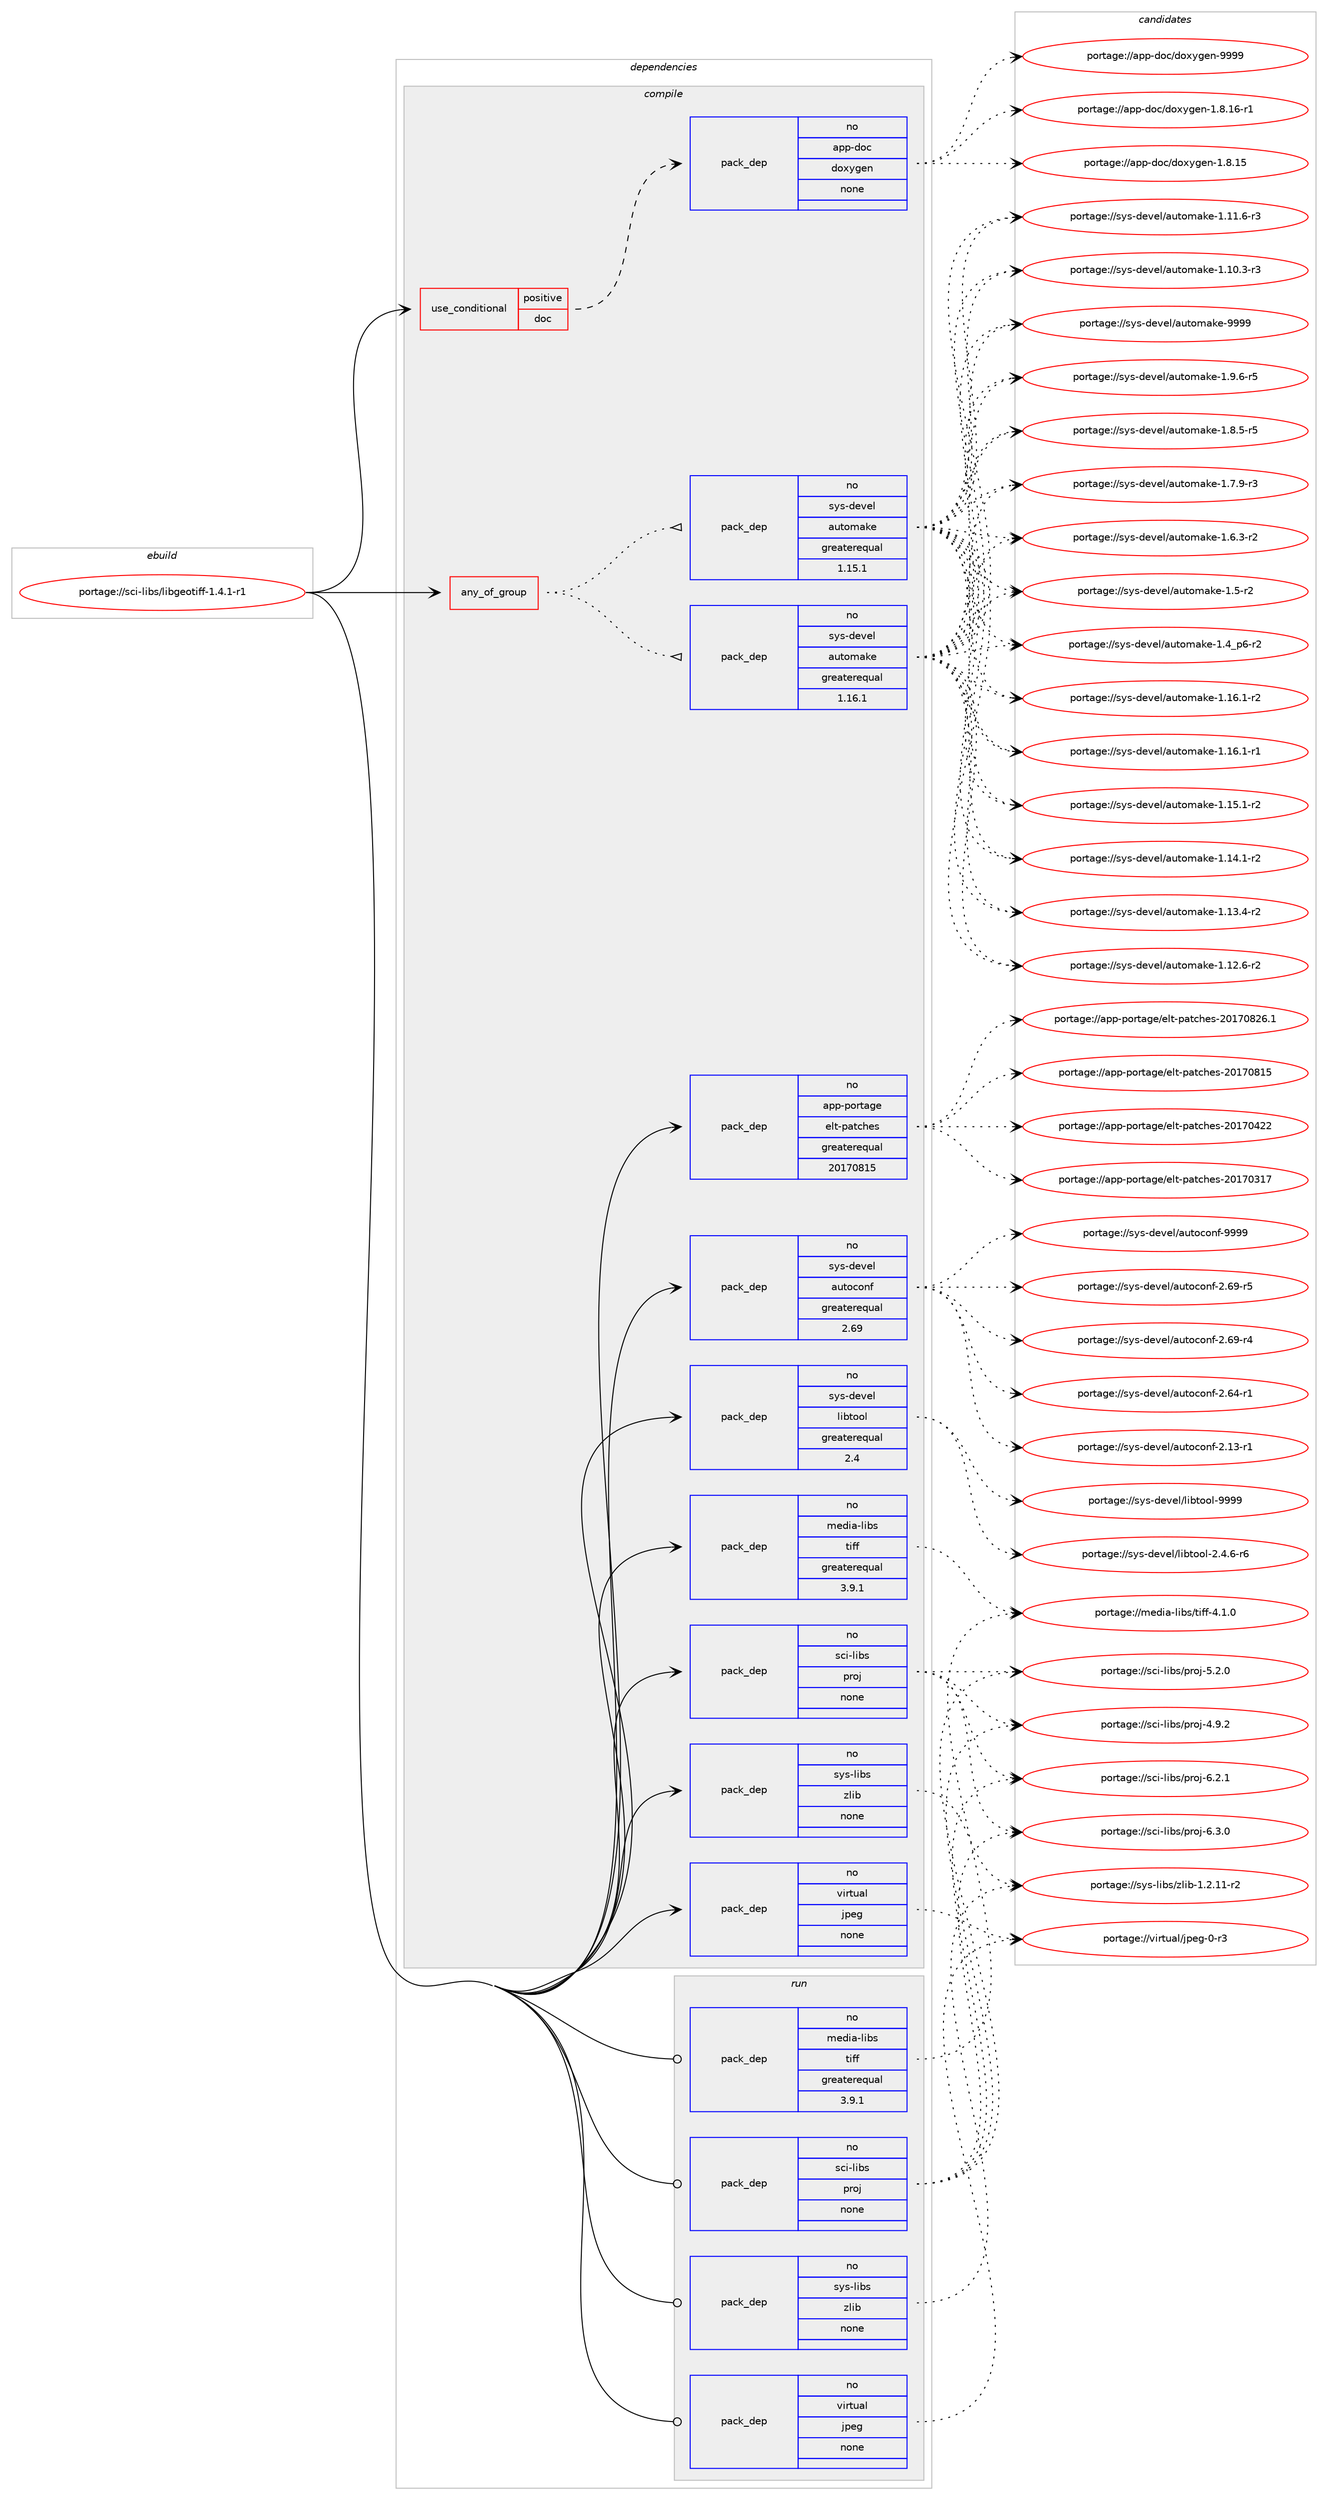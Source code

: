 digraph prolog {

# *************
# Graph options
# *************

newrank=true;
concentrate=true;
compound=true;
graph [rankdir=LR,fontname=Helvetica,fontsize=10,ranksep=1.5];#, ranksep=2.5, nodesep=0.2];
edge  [arrowhead=vee];
node  [fontname=Helvetica,fontsize=10];

# **********
# The ebuild
# **********

subgraph cluster_leftcol {
color=gray;
rank=same;
label=<<i>ebuild</i>>;
id [label="portage://sci-libs/libgeotiff-1.4.1-r1", color=red, width=4, href="../sci-libs/libgeotiff-1.4.1-r1.svg"];
}

# ****************
# The dependencies
# ****************

subgraph cluster_midcol {
color=gray;
label=<<i>dependencies</i>>;
subgraph cluster_compile {
fillcolor="#eeeeee";
style=filled;
label=<<i>compile</i>>;
subgraph any1458 {
dependency91165 [label=<<TABLE BORDER="0" CELLBORDER="1" CELLSPACING="0" CELLPADDING="4"><TR><TD CELLPADDING="10">any_of_group</TD></TR></TABLE>>, shape=none, color=red];subgraph pack71333 {
dependency91166 [label=<<TABLE BORDER="0" CELLBORDER="1" CELLSPACING="0" CELLPADDING="4" WIDTH="220"><TR><TD ROWSPAN="6" CELLPADDING="30">pack_dep</TD></TR><TR><TD WIDTH="110">no</TD></TR><TR><TD>sys-devel</TD></TR><TR><TD>automake</TD></TR><TR><TD>greaterequal</TD></TR><TR><TD>1.16.1</TD></TR></TABLE>>, shape=none, color=blue];
}
dependency91165:e -> dependency91166:w [weight=20,style="dotted",arrowhead="oinv"];
subgraph pack71334 {
dependency91167 [label=<<TABLE BORDER="0" CELLBORDER="1" CELLSPACING="0" CELLPADDING="4" WIDTH="220"><TR><TD ROWSPAN="6" CELLPADDING="30">pack_dep</TD></TR><TR><TD WIDTH="110">no</TD></TR><TR><TD>sys-devel</TD></TR><TR><TD>automake</TD></TR><TR><TD>greaterequal</TD></TR><TR><TD>1.15.1</TD></TR></TABLE>>, shape=none, color=blue];
}
dependency91165:e -> dependency91167:w [weight=20,style="dotted",arrowhead="oinv"];
}
id:e -> dependency91165:w [weight=20,style="solid",arrowhead="vee"];
subgraph cond18290 {
dependency91168 [label=<<TABLE BORDER="0" CELLBORDER="1" CELLSPACING="0" CELLPADDING="4"><TR><TD ROWSPAN="3" CELLPADDING="10">use_conditional</TD></TR><TR><TD>positive</TD></TR><TR><TD>doc</TD></TR></TABLE>>, shape=none, color=red];
subgraph pack71335 {
dependency91169 [label=<<TABLE BORDER="0" CELLBORDER="1" CELLSPACING="0" CELLPADDING="4" WIDTH="220"><TR><TD ROWSPAN="6" CELLPADDING="30">pack_dep</TD></TR><TR><TD WIDTH="110">no</TD></TR><TR><TD>app-doc</TD></TR><TR><TD>doxygen</TD></TR><TR><TD>none</TD></TR><TR><TD></TD></TR></TABLE>>, shape=none, color=blue];
}
dependency91168:e -> dependency91169:w [weight=20,style="dashed",arrowhead="vee"];
}
id:e -> dependency91168:w [weight=20,style="solid",arrowhead="vee"];
subgraph pack71336 {
dependency91170 [label=<<TABLE BORDER="0" CELLBORDER="1" CELLSPACING="0" CELLPADDING="4" WIDTH="220"><TR><TD ROWSPAN="6" CELLPADDING="30">pack_dep</TD></TR><TR><TD WIDTH="110">no</TD></TR><TR><TD>app-portage</TD></TR><TR><TD>elt-patches</TD></TR><TR><TD>greaterequal</TD></TR><TR><TD>20170815</TD></TR></TABLE>>, shape=none, color=blue];
}
id:e -> dependency91170:w [weight=20,style="solid",arrowhead="vee"];
subgraph pack71337 {
dependency91171 [label=<<TABLE BORDER="0" CELLBORDER="1" CELLSPACING="0" CELLPADDING="4" WIDTH="220"><TR><TD ROWSPAN="6" CELLPADDING="30">pack_dep</TD></TR><TR><TD WIDTH="110">no</TD></TR><TR><TD>media-libs</TD></TR><TR><TD>tiff</TD></TR><TR><TD>greaterequal</TD></TR><TR><TD>3.9.1</TD></TR></TABLE>>, shape=none, color=blue];
}
id:e -> dependency91171:w [weight=20,style="solid",arrowhead="vee"];
subgraph pack71338 {
dependency91172 [label=<<TABLE BORDER="0" CELLBORDER="1" CELLSPACING="0" CELLPADDING="4" WIDTH="220"><TR><TD ROWSPAN="6" CELLPADDING="30">pack_dep</TD></TR><TR><TD WIDTH="110">no</TD></TR><TR><TD>sci-libs</TD></TR><TR><TD>proj</TD></TR><TR><TD>none</TD></TR><TR><TD></TD></TR></TABLE>>, shape=none, color=blue];
}
id:e -> dependency91172:w [weight=20,style="solid",arrowhead="vee"];
subgraph pack71339 {
dependency91173 [label=<<TABLE BORDER="0" CELLBORDER="1" CELLSPACING="0" CELLPADDING="4" WIDTH="220"><TR><TD ROWSPAN="6" CELLPADDING="30">pack_dep</TD></TR><TR><TD WIDTH="110">no</TD></TR><TR><TD>sys-devel</TD></TR><TR><TD>autoconf</TD></TR><TR><TD>greaterequal</TD></TR><TR><TD>2.69</TD></TR></TABLE>>, shape=none, color=blue];
}
id:e -> dependency91173:w [weight=20,style="solid",arrowhead="vee"];
subgraph pack71340 {
dependency91174 [label=<<TABLE BORDER="0" CELLBORDER="1" CELLSPACING="0" CELLPADDING="4" WIDTH="220"><TR><TD ROWSPAN="6" CELLPADDING="30">pack_dep</TD></TR><TR><TD WIDTH="110">no</TD></TR><TR><TD>sys-devel</TD></TR><TR><TD>libtool</TD></TR><TR><TD>greaterequal</TD></TR><TR><TD>2.4</TD></TR></TABLE>>, shape=none, color=blue];
}
id:e -> dependency91174:w [weight=20,style="solid",arrowhead="vee"];
subgraph pack71341 {
dependency91175 [label=<<TABLE BORDER="0" CELLBORDER="1" CELLSPACING="0" CELLPADDING="4" WIDTH="220"><TR><TD ROWSPAN="6" CELLPADDING="30">pack_dep</TD></TR><TR><TD WIDTH="110">no</TD></TR><TR><TD>sys-libs</TD></TR><TR><TD>zlib</TD></TR><TR><TD>none</TD></TR><TR><TD></TD></TR></TABLE>>, shape=none, color=blue];
}
id:e -> dependency91175:w [weight=20,style="solid",arrowhead="vee"];
subgraph pack71342 {
dependency91176 [label=<<TABLE BORDER="0" CELLBORDER="1" CELLSPACING="0" CELLPADDING="4" WIDTH="220"><TR><TD ROWSPAN="6" CELLPADDING="30">pack_dep</TD></TR><TR><TD WIDTH="110">no</TD></TR><TR><TD>virtual</TD></TR><TR><TD>jpeg</TD></TR><TR><TD>none</TD></TR><TR><TD></TD></TR></TABLE>>, shape=none, color=blue];
}
id:e -> dependency91176:w [weight=20,style="solid",arrowhead="vee"];
}
subgraph cluster_compileandrun {
fillcolor="#eeeeee";
style=filled;
label=<<i>compile and run</i>>;
}
subgraph cluster_run {
fillcolor="#eeeeee";
style=filled;
label=<<i>run</i>>;
subgraph pack71343 {
dependency91177 [label=<<TABLE BORDER="0" CELLBORDER="1" CELLSPACING="0" CELLPADDING="4" WIDTH="220"><TR><TD ROWSPAN="6" CELLPADDING="30">pack_dep</TD></TR><TR><TD WIDTH="110">no</TD></TR><TR><TD>media-libs</TD></TR><TR><TD>tiff</TD></TR><TR><TD>greaterequal</TD></TR><TR><TD>3.9.1</TD></TR></TABLE>>, shape=none, color=blue];
}
id:e -> dependency91177:w [weight=20,style="solid",arrowhead="odot"];
subgraph pack71344 {
dependency91178 [label=<<TABLE BORDER="0" CELLBORDER="1" CELLSPACING="0" CELLPADDING="4" WIDTH="220"><TR><TD ROWSPAN="6" CELLPADDING="30">pack_dep</TD></TR><TR><TD WIDTH="110">no</TD></TR><TR><TD>sci-libs</TD></TR><TR><TD>proj</TD></TR><TR><TD>none</TD></TR><TR><TD></TD></TR></TABLE>>, shape=none, color=blue];
}
id:e -> dependency91178:w [weight=20,style="solid",arrowhead="odot"];
subgraph pack71345 {
dependency91179 [label=<<TABLE BORDER="0" CELLBORDER="1" CELLSPACING="0" CELLPADDING="4" WIDTH="220"><TR><TD ROWSPAN="6" CELLPADDING="30">pack_dep</TD></TR><TR><TD WIDTH="110">no</TD></TR><TR><TD>sys-libs</TD></TR><TR><TD>zlib</TD></TR><TR><TD>none</TD></TR><TR><TD></TD></TR></TABLE>>, shape=none, color=blue];
}
id:e -> dependency91179:w [weight=20,style="solid",arrowhead="odot"];
subgraph pack71346 {
dependency91180 [label=<<TABLE BORDER="0" CELLBORDER="1" CELLSPACING="0" CELLPADDING="4" WIDTH="220"><TR><TD ROWSPAN="6" CELLPADDING="30">pack_dep</TD></TR><TR><TD WIDTH="110">no</TD></TR><TR><TD>virtual</TD></TR><TR><TD>jpeg</TD></TR><TR><TD>none</TD></TR><TR><TD></TD></TR></TABLE>>, shape=none, color=blue];
}
id:e -> dependency91180:w [weight=20,style="solid",arrowhead="odot"];
}
}

# **************
# The candidates
# **************

subgraph cluster_choices {
rank=same;
color=gray;
label=<<i>candidates</i>>;

subgraph choice71333 {
color=black;
nodesep=1;
choice115121115451001011181011084797117116111109971071014557575757 [label="portage://sys-devel/automake-9999", color=red, width=4,href="../sys-devel/automake-9999.svg"];
choice115121115451001011181011084797117116111109971071014549465746544511453 [label="portage://sys-devel/automake-1.9.6-r5", color=red, width=4,href="../sys-devel/automake-1.9.6-r5.svg"];
choice115121115451001011181011084797117116111109971071014549465646534511453 [label="portage://sys-devel/automake-1.8.5-r5", color=red, width=4,href="../sys-devel/automake-1.8.5-r5.svg"];
choice115121115451001011181011084797117116111109971071014549465546574511451 [label="portage://sys-devel/automake-1.7.9-r3", color=red, width=4,href="../sys-devel/automake-1.7.9-r3.svg"];
choice115121115451001011181011084797117116111109971071014549465446514511450 [label="portage://sys-devel/automake-1.6.3-r2", color=red, width=4,href="../sys-devel/automake-1.6.3-r2.svg"];
choice11512111545100101118101108479711711611110997107101454946534511450 [label="portage://sys-devel/automake-1.5-r2", color=red, width=4,href="../sys-devel/automake-1.5-r2.svg"];
choice115121115451001011181011084797117116111109971071014549465295112544511450 [label="portage://sys-devel/automake-1.4_p6-r2", color=red, width=4,href="../sys-devel/automake-1.4_p6-r2.svg"];
choice11512111545100101118101108479711711611110997107101454946495446494511450 [label="portage://sys-devel/automake-1.16.1-r2", color=red, width=4,href="../sys-devel/automake-1.16.1-r2.svg"];
choice11512111545100101118101108479711711611110997107101454946495446494511449 [label="portage://sys-devel/automake-1.16.1-r1", color=red, width=4,href="../sys-devel/automake-1.16.1-r1.svg"];
choice11512111545100101118101108479711711611110997107101454946495346494511450 [label="portage://sys-devel/automake-1.15.1-r2", color=red, width=4,href="../sys-devel/automake-1.15.1-r2.svg"];
choice11512111545100101118101108479711711611110997107101454946495246494511450 [label="portage://sys-devel/automake-1.14.1-r2", color=red, width=4,href="../sys-devel/automake-1.14.1-r2.svg"];
choice11512111545100101118101108479711711611110997107101454946495146524511450 [label="portage://sys-devel/automake-1.13.4-r2", color=red, width=4,href="../sys-devel/automake-1.13.4-r2.svg"];
choice11512111545100101118101108479711711611110997107101454946495046544511450 [label="portage://sys-devel/automake-1.12.6-r2", color=red, width=4,href="../sys-devel/automake-1.12.6-r2.svg"];
choice11512111545100101118101108479711711611110997107101454946494946544511451 [label="portage://sys-devel/automake-1.11.6-r3", color=red, width=4,href="../sys-devel/automake-1.11.6-r3.svg"];
choice11512111545100101118101108479711711611110997107101454946494846514511451 [label="portage://sys-devel/automake-1.10.3-r3", color=red, width=4,href="../sys-devel/automake-1.10.3-r3.svg"];
dependency91166:e -> choice115121115451001011181011084797117116111109971071014557575757:w [style=dotted,weight="100"];
dependency91166:e -> choice115121115451001011181011084797117116111109971071014549465746544511453:w [style=dotted,weight="100"];
dependency91166:e -> choice115121115451001011181011084797117116111109971071014549465646534511453:w [style=dotted,weight="100"];
dependency91166:e -> choice115121115451001011181011084797117116111109971071014549465546574511451:w [style=dotted,weight="100"];
dependency91166:e -> choice115121115451001011181011084797117116111109971071014549465446514511450:w [style=dotted,weight="100"];
dependency91166:e -> choice11512111545100101118101108479711711611110997107101454946534511450:w [style=dotted,weight="100"];
dependency91166:e -> choice115121115451001011181011084797117116111109971071014549465295112544511450:w [style=dotted,weight="100"];
dependency91166:e -> choice11512111545100101118101108479711711611110997107101454946495446494511450:w [style=dotted,weight="100"];
dependency91166:e -> choice11512111545100101118101108479711711611110997107101454946495446494511449:w [style=dotted,weight="100"];
dependency91166:e -> choice11512111545100101118101108479711711611110997107101454946495346494511450:w [style=dotted,weight="100"];
dependency91166:e -> choice11512111545100101118101108479711711611110997107101454946495246494511450:w [style=dotted,weight="100"];
dependency91166:e -> choice11512111545100101118101108479711711611110997107101454946495146524511450:w [style=dotted,weight="100"];
dependency91166:e -> choice11512111545100101118101108479711711611110997107101454946495046544511450:w [style=dotted,weight="100"];
dependency91166:e -> choice11512111545100101118101108479711711611110997107101454946494946544511451:w [style=dotted,weight="100"];
dependency91166:e -> choice11512111545100101118101108479711711611110997107101454946494846514511451:w [style=dotted,weight="100"];
}
subgraph choice71334 {
color=black;
nodesep=1;
choice115121115451001011181011084797117116111109971071014557575757 [label="portage://sys-devel/automake-9999", color=red, width=4,href="../sys-devel/automake-9999.svg"];
choice115121115451001011181011084797117116111109971071014549465746544511453 [label="portage://sys-devel/automake-1.9.6-r5", color=red, width=4,href="../sys-devel/automake-1.9.6-r5.svg"];
choice115121115451001011181011084797117116111109971071014549465646534511453 [label="portage://sys-devel/automake-1.8.5-r5", color=red, width=4,href="../sys-devel/automake-1.8.5-r5.svg"];
choice115121115451001011181011084797117116111109971071014549465546574511451 [label="portage://sys-devel/automake-1.7.9-r3", color=red, width=4,href="../sys-devel/automake-1.7.9-r3.svg"];
choice115121115451001011181011084797117116111109971071014549465446514511450 [label="portage://sys-devel/automake-1.6.3-r2", color=red, width=4,href="../sys-devel/automake-1.6.3-r2.svg"];
choice11512111545100101118101108479711711611110997107101454946534511450 [label="portage://sys-devel/automake-1.5-r2", color=red, width=4,href="../sys-devel/automake-1.5-r2.svg"];
choice115121115451001011181011084797117116111109971071014549465295112544511450 [label="portage://sys-devel/automake-1.4_p6-r2", color=red, width=4,href="../sys-devel/automake-1.4_p6-r2.svg"];
choice11512111545100101118101108479711711611110997107101454946495446494511450 [label="portage://sys-devel/automake-1.16.1-r2", color=red, width=4,href="../sys-devel/automake-1.16.1-r2.svg"];
choice11512111545100101118101108479711711611110997107101454946495446494511449 [label="portage://sys-devel/automake-1.16.1-r1", color=red, width=4,href="../sys-devel/automake-1.16.1-r1.svg"];
choice11512111545100101118101108479711711611110997107101454946495346494511450 [label="portage://sys-devel/automake-1.15.1-r2", color=red, width=4,href="../sys-devel/automake-1.15.1-r2.svg"];
choice11512111545100101118101108479711711611110997107101454946495246494511450 [label="portage://sys-devel/automake-1.14.1-r2", color=red, width=4,href="../sys-devel/automake-1.14.1-r2.svg"];
choice11512111545100101118101108479711711611110997107101454946495146524511450 [label="portage://sys-devel/automake-1.13.4-r2", color=red, width=4,href="../sys-devel/automake-1.13.4-r2.svg"];
choice11512111545100101118101108479711711611110997107101454946495046544511450 [label="portage://sys-devel/automake-1.12.6-r2", color=red, width=4,href="../sys-devel/automake-1.12.6-r2.svg"];
choice11512111545100101118101108479711711611110997107101454946494946544511451 [label="portage://sys-devel/automake-1.11.6-r3", color=red, width=4,href="../sys-devel/automake-1.11.6-r3.svg"];
choice11512111545100101118101108479711711611110997107101454946494846514511451 [label="portage://sys-devel/automake-1.10.3-r3", color=red, width=4,href="../sys-devel/automake-1.10.3-r3.svg"];
dependency91167:e -> choice115121115451001011181011084797117116111109971071014557575757:w [style=dotted,weight="100"];
dependency91167:e -> choice115121115451001011181011084797117116111109971071014549465746544511453:w [style=dotted,weight="100"];
dependency91167:e -> choice115121115451001011181011084797117116111109971071014549465646534511453:w [style=dotted,weight="100"];
dependency91167:e -> choice115121115451001011181011084797117116111109971071014549465546574511451:w [style=dotted,weight="100"];
dependency91167:e -> choice115121115451001011181011084797117116111109971071014549465446514511450:w [style=dotted,weight="100"];
dependency91167:e -> choice11512111545100101118101108479711711611110997107101454946534511450:w [style=dotted,weight="100"];
dependency91167:e -> choice115121115451001011181011084797117116111109971071014549465295112544511450:w [style=dotted,weight="100"];
dependency91167:e -> choice11512111545100101118101108479711711611110997107101454946495446494511450:w [style=dotted,weight="100"];
dependency91167:e -> choice11512111545100101118101108479711711611110997107101454946495446494511449:w [style=dotted,weight="100"];
dependency91167:e -> choice11512111545100101118101108479711711611110997107101454946495346494511450:w [style=dotted,weight="100"];
dependency91167:e -> choice11512111545100101118101108479711711611110997107101454946495246494511450:w [style=dotted,weight="100"];
dependency91167:e -> choice11512111545100101118101108479711711611110997107101454946495146524511450:w [style=dotted,weight="100"];
dependency91167:e -> choice11512111545100101118101108479711711611110997107101454946495046544511450:w [style=dotted,weight="100"];
dependency91167:e -> choice11512111545100101118101108479711711611110997107101454946494946544511451:w [style=dotted,weight="100"];
dependency91167:e -> choice11512111545100101118101108479711711611110997107101454946494846514511451:w [style=dotted,weight="100"];
}
subgraph choice71335 {
color=black;
nodesep=1;
choice971121124510011199471001111201211031011104557575757 [label="portage://app-doc/doxygen-9999", color=red, width=4,href="../app-doc/doxygen-9999.svg"];
choice97112112451001119947100111120121103101110454946564649544511449 [label="portage://app-doc/doxygen-1.8.16-r1", color=red, width=4,href="../app-doc/doxygen-1.8.16-r1.svg"];
choice9711211245100111994710011112012110310111045494656464953 [label="portage://app-doc/doxygen-1.8.15", color=red, width=4,href="../app-doc/doxygen-1.8.15.svg"];
dependency91169:e -> choice971121124510011199471001111201211031011104557575757:w [style=dotted,weight="100"];
dependency91169:e -> choice97112112451001119947100111120121103101110454946564649544511449:w [style=dotted,weight="100"];
dependency91169:e -> choice9711211245100111994710011112012110310111045494656464953:w [style=dotted,weight="100"];
}
subgraph choice71336 {
color=black;
nodesep=1;
choice971121124511211111411697103101471011081164511297116991041011154550484955485650544649 [label="portage://app-portage/elt-patches-20170826.1", color=red, width=4,href="../app-portage/elt-patches-20170826.1.svg"];
choice97112112451121111141169710310147101108116451129711699104101115455048495548564953 [label="portage://app-portage/elt-patches-20170815", color=red, width=4,href="../app-portage/elt-patches-20170815.svg"];
choice97112112451121111141169710310147101108116451129711699104101115455048495548525050 [label="portage://app-portage/elt-patches-20170422", color=red, width=4,href="../app-portage/elt-patches-20170422.svg"];
choice97112112451121111141169710310147101108116451129711699104101115455048495548514955 [label="portage://app-portage/elt-patches-20170317", color=red, width=4,href="../app-portage/elt-patches-20170317.svg"];
dependency91170:e -> choice971121124511211111411697103101471011081164511297116991041011154550484955485650544649:w [style=dotted,weight="100"];
dependency91170:e -> choice97112112451121111141169710310147101108116451129711699104101115455048495548564953:w [style=dotted,weight="100"];
dependency91170:e -> choice97112112451121111141169710310147101108116451129711699104101115455048495548525050:w [style=dotted,weight="100"];
dependency91170:e -> choice97112112451121111141169710310147101108116451129711699104101115455048495548514955:w [style=dotted,weight="100"];
}
subgraph choice71337 {
color=black;
nodesep=1;
choice10910110010597451081059811547116105102102455246494648 [label="portage://media-libs/tiff-4.1.0", color=red, width=4,href="../media-libs/tiff-4.1.0.svg"];
dependency91171:e -> choice10910110010597451081059811547116105102102455246494648:w [style=dotted,weight="100"];
}
subgraph choice71338 {
color=black;
nodesep=1;
choice11599105451081059811547112114111106455446514648 [label="portage://sci-libs/proj-6.3.0", color=red, width=4,href="../sci-libs/proj-6.3.0.svg"];
choice11599105451081059811547112114111106455446504649 [label="portage://sci-libs/proj-6.2.1", color=red, width=4,href="../sci-libs/proj-6.2.1.svg"];
choice11599105451081059811547112114111106455346504648 [label="portage://sci-libs/proj-5.2.0", color=red, width=4,href="../sci-libs/proj-5.2.0.svg"];
choice11599105451081059811547112114111106455246574650 [label="portage://sci-libs/proj-4.9.2", color=red, width=4,href="../sci-libs/proj-4.9.2.svg"];
dependency91172:e -> choice11599105451081059811547112114111106455446514648:w [style=dotted,weight="100"];
dependency91172:e -> choice11599105451081059811547112114111106455446504649:w [style=dotted,weight="100"];
dependency91172:e -> choice11599105451081059811547112114111106455346504648:w [style=dotted,weight="100"];
dependency91172:e -> choice11599105451081059811547112114111106455246574650:w [style=dotted,weight="100"];
}
subgraph choice71339 {
color=black;
nodesep=1;
choice115121115451001011181011084797117116111991111101024557575757 [label="portage://sys-devel/autoconf-9999", color=red, width=4,href="../sys-devel/autoconf-9999.svg"];
choice1151211154510010111810110847971171161119911111010245504654574511453 [label="portage://sys-devel/autoconf-2.69-r5", color=red, width=4,href="../sys-devel/autoconf-2.69-r5.svg"];
choice1151211154510010111810110847971171161119911111010245504654574511452 [label="portage://sys-devel/autoconf-2.69-r4", color=red, width=4,href="../sys-devel/autoconf-2.69-r4.svg"];
choice1151211154510010111810110847971171161119911111010245504654524511449 [label="portage://sys-devel/autoconf-2.64-r1", color=red, width=4,href="../sys-devel/autoconf-2.64-r1.svg"];
choice1151211154510010111810110847971171161119911111010245504649514511449 [label="portage://sys-devel/autoconf-2.13-r1", color=red, width=4,href="../sys-devel/autoconf-2.13-r1.svg"];
dependency91173:e -> choice115121115451001011181011084797117116111991111101024557575757:w [style=dotted,weight="100"];
dependency91173:e -> choice1151211154510010111810110847971171161119911111010245504654574511453:w [style=dotted,weight="100"];
dependency91173:e -> choice1151211154510010111810110847971171161119911111010245504654574511452:w [style=dotted,weight="100"];
dependency91173:e -> choice1151211154510010111810110847971171161119911111010245504654524511449:w [style=dotted,weight="100"];
dependency91173:e -> choice1151211154510010111810110847971171161119911111010245504649514511449:w [style=dotted,weight="100"];
}
subgraph choice71340 {
color=black;
nodesep=1;
choice1151211154510010111810110847108105981161111111084557575757 [label="portage://sys-devel/libtool-9999", color=red, width=4,href="../sys-devel/libtool-9999.svg"];
choice1151211154510010111810110847108105981161111111084550465246544511454 [label="portage://sys-devel/libtool-2.4.6-r6", color=red, width=4,href="../sys-devel/libtool-2.4.6-r6.svg"];
dependency91174:e -> choice1151211154510010111810110847108105981161111111084557575757:w [style=dotted,weight="100"];
dependency91174:e -> choice1151211154510010111810110847108105981161111111084550465246544511454:w [style=dotted,weight="100"];
}
subgraph choice71341 {
color=black;
nodesep=1;
choice11512111545108105981154712210810598454946504649494511450 [label="portage://sys-libs/zlib-1.2.11-r2", color=red, width=4,href="../sys-libs/zlib-1.2.11-r2.svg"];
dependency91175:e -> choice11512111545108105981154712210810598454946504649494511450:w [style=dotted,weight="100"];
}
subgraph choice71342 {
color=black;
nodesep=1;
choice118105114116117971084710611210110345484511451 [label="portage://virtual/jpeg-0-r3", color=red, width=4,href="../virtual/jpeg-0-r3.svg"];
dependency91176:e -> choice118105114116117971084710611210110345484511451:w [style=dotted,weight="100"];
}
subgraph choice71343 {
color=black;
nodesep=1;
choice10910110010597451081059811547116105102102455246494648 [label="portage://media-libs/tiff-4.1.0", color=red, width=4,href="../media-libs/tiff-4.1.0.svg"];
dependency91177:e -> choice10910110010597451081059811547116105102102455246494648:w [style=dotted,weight="100"];
}
subgraph choice71344 {
color=black;
nodesep=1;
choice11599105451081059811547112114111106455446514648 [label="portage://sci-libs/proj-6.3.0", color=red, width=4,href="../sci-libs/proj-6.3.0.svg"];
choice11599105451081059811547112114111106455446504649 [label="portage://sci-libs/proj-6.2.1", color=red, width=4,href="../sci-libs/proj-6.2.1.svg"];
choice11599105451081059811547112114111106455346504648 [label="portage://sci-libs/proj-5.2.0", color=red, width=4,href="../sci-libs/proj-5.2.0.svg"];
choice11599105451081059811547112114111106455246574650 [label="portage://sci-libs/proj-4.9.2", color=red, width=4,href="../sci-libs/proj-4.9.2.svg"];
dependency91178:e -> choice11599105451081059811547112114111106455446514648:w [style=dotted,weight="100"];
dependency91178:e -> choice11599105451081059811547112114111106455446504649:w [style=dotted,weight="100"];
dependency91178:e -> choice11599105451081059811547112114111106455346504648:w [style=dotted,weight="100"];
dependency91178:e -> choice11599105451081059811547112114111106455246574650:w [style=dotted,weight="100"];
}
subgraph choice71345 {
color=black;
nodesep=1;
choice11512111545108105981154712210810598454946504649494511450 [label="portage://sys-libs/zlib-1.2.11-r2", color=red, width=4,href="../sys-libs/zlib-1.2.11-r2.svg"];
dependency91179:e -> choice11512111545108105981154712210810598454946504649494511450:w [style=dotted,weight="100"];
}
subgraph choice71346 {
color=black;
nodesep=1;
choice118105114116117971084710611210110345484511451 [label="portage://virtual/jpeg-0-r3", color=red, width=4,href="../virtual/jpeg-0-r3.svg"];
dependency91180:e -> choice118105114116117971084710611210110345484511451:w [style=dotted,weight="100"];
}
}

}
